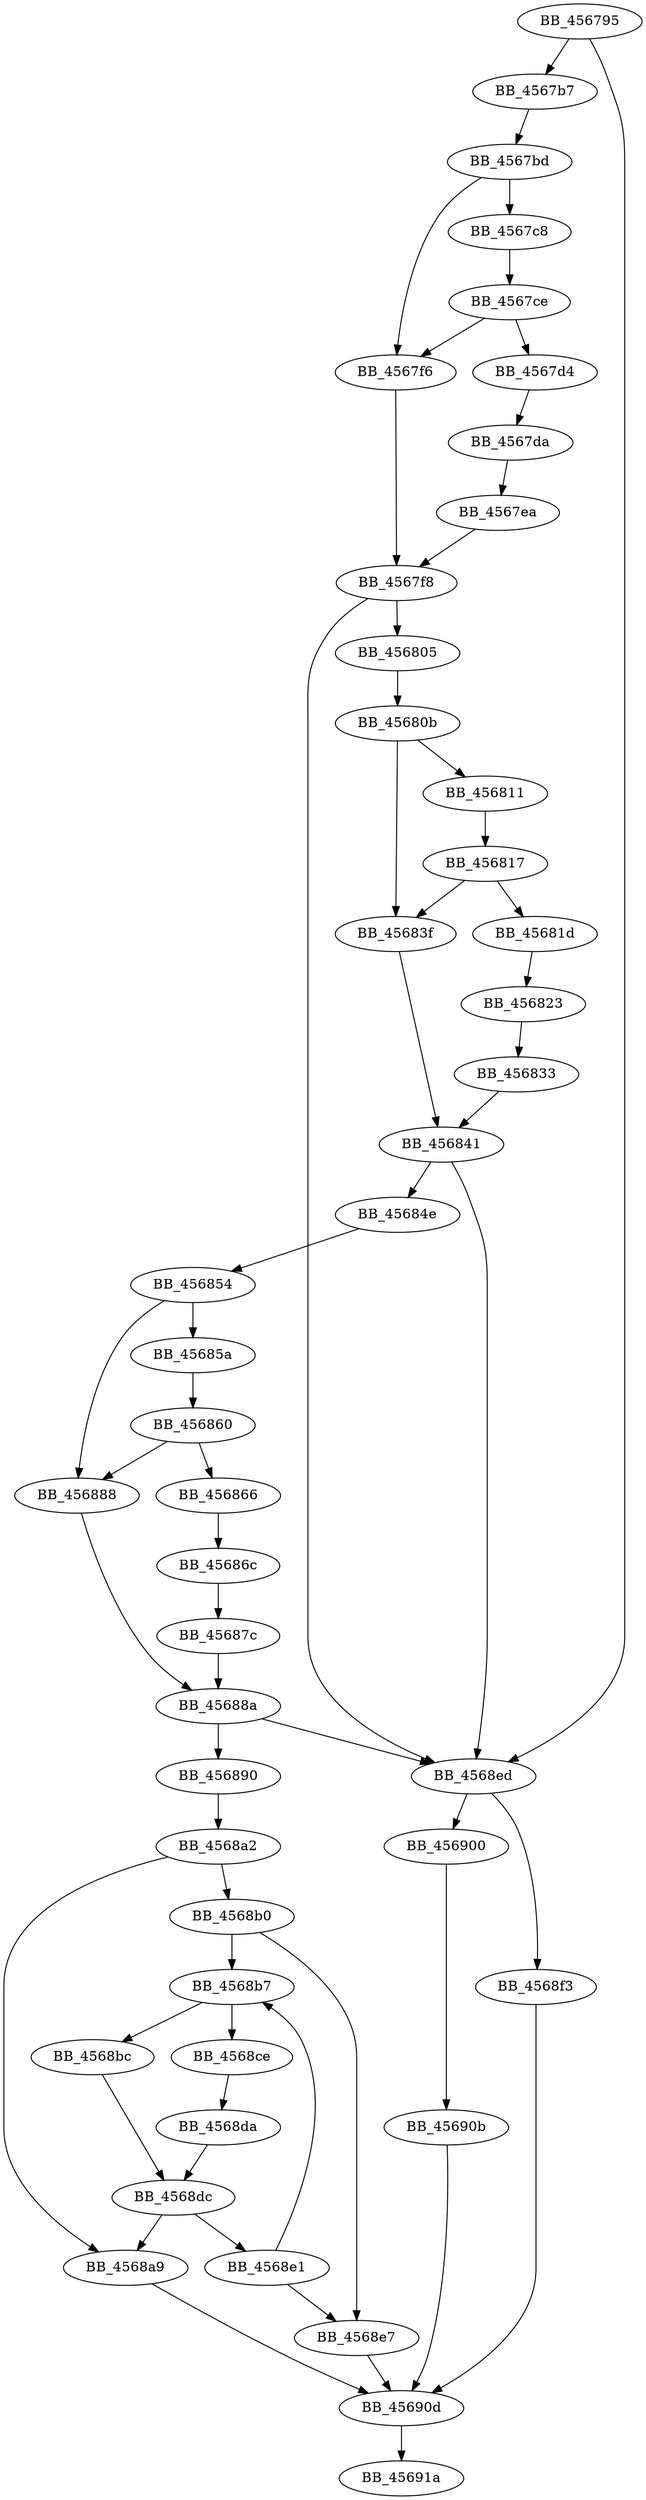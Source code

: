 DiGraph sub_456795{
BB_456795->BB_4567b7
BB_456795->BB_4568ed
BB_4567b7->BB_4567bd
BB_4567bd->BB_4567c8
BB_4567bd->BB_4567f6
BB_4567c8->BB_4567ce
BB_4567ce->BB_4567d4
BB_4567ce->BB_4567f6
BB_4567d4->BB_4567da
BB_4567da->BB_4567ea
BB_4567ea->BB_4567f8
BB_4567f6->BB_4567f8
BB_4567f8->BB_456805
BB_4567f8->BB_4568ed
BB_456805->BB_45680b
BB_45680b->BB_456811
BB_45680b->BB_45683f
BB_456811->BB_456817
BB_456817->BB_45681d
BB_456817->BB_45683f
BB_45681d->BB_456823
BB_456823->BB_456833
BB_456833->BB_456841
BB_45683f->BB_456841
BB_456841->BB_45684e
BB_456841->BB_4568ed
BB_45684e->BB_456854
BB_456854->BB_45685a
BB_456854->BB_456888
BB_45685a->BB_456860
BB_456860->BB_456866
BB_456860->BB_456888
BB_456866->BB_45686c
BB_45686c->BB_45687c
BB_45687c->BB_45688a
BB_456888->BB_45688a
BB_45688a->BB_456890
BB_45688a->BB_4568ed
BB_456890->BB_4568a2
BB_4568a2->BB_4568a9
BB_4568a2->BB_4568b0
BB_4568a9->BB_45690d
BB_4568b0->BB_4568b7
BB_4568b0->BB_4568e7
BB_4568b7->BB_4568bc
BB_4568b7->BB_4568ce
BB_4568bc->BB_4568dc
BB_4568ce->BB_4568da
BB_4568da->BB_4568dc
BB_4568dc->BB_4568a9
BB_4568dc->BB_4568e1
BB_4568e1->BB_4568b7
BB_4568e1->BB_4568e7
BB_4568e7->BB_45690d
BB_4568ed->BB_4568f3
BB_4568ed->BB_456900
BB_4568f3->BB_45690d
BB_456900->BB_45690b
BB_45690b->BB_45690d
BB_45690d->BB_45691a
}
